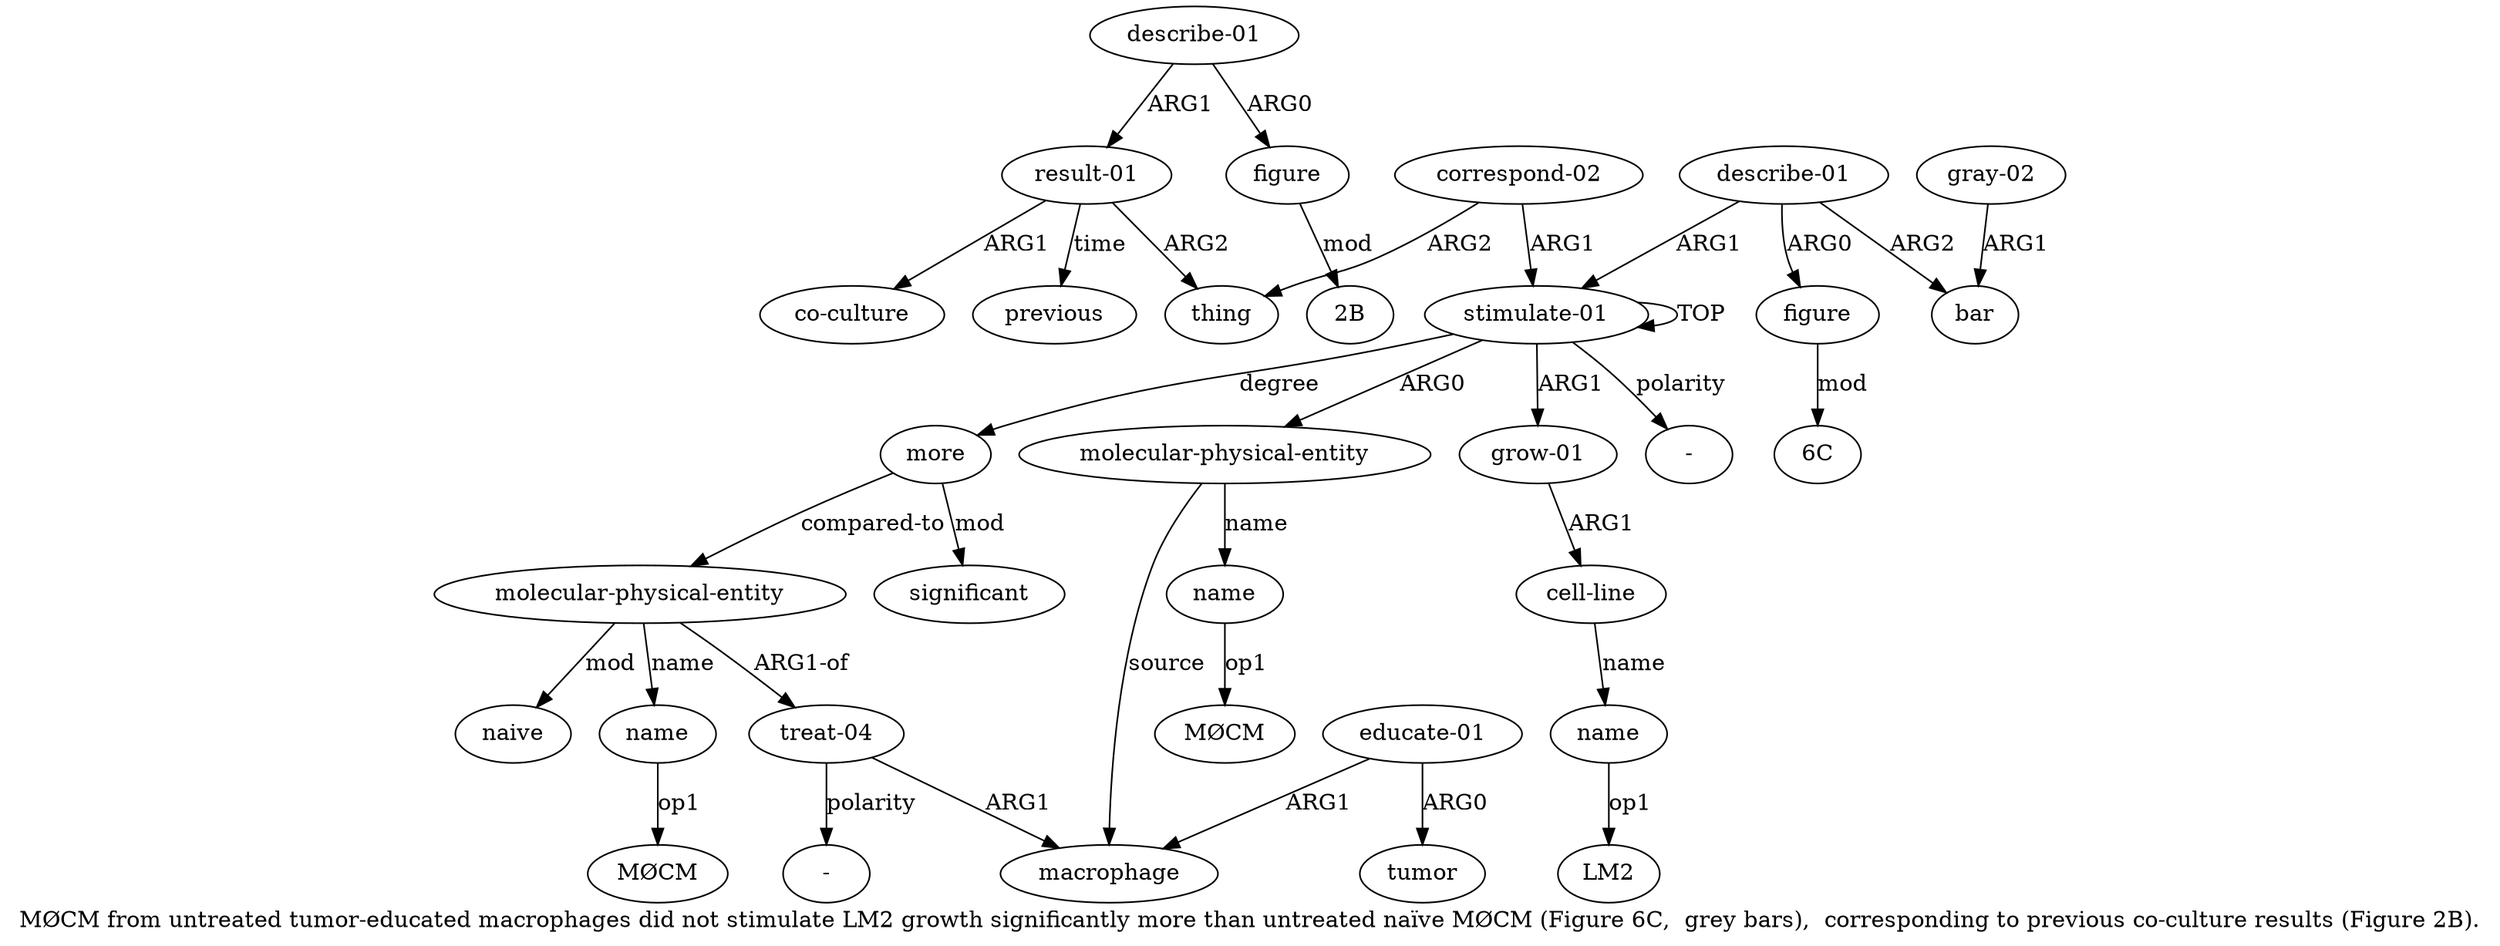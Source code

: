 digraph  {
	graph [label="MØCM from untreated tumor-educated macrophages did not stimulate LM2 growth significantly more than untreated naïve MØCM (Figure \
6C,  grey bars),  corresponding to previous co-culture results (Figure 2B)."];
	node [label="\N"];
	a20	 [color=black,
		gold_ind=20,
		gold_label=thing,
		label=thing,
		test_ind=20,
		test_label=thing];
	a21	 [color=black,
		gold_ind=21,
		gold_label="result-01",
		label="result-01",
		test_ind=21,
		test_label="result-01"];
	a21 -> a20 [key=0,
	color=black,
	gold_label=ARG2,
	label=ARG2,
	test_label=ARG2];
a22 [color=black,
	gold_ind=22,
	gold_label="co-culture",
	label="co-culture",
	test_ind=22,
	test_label="co-culture"];
a21 -> a22 [key=0,
color=black,
gold_label=ARG1,
label=ARG1,
test_label=ARG1];
a23 [color=black,
gold_ind=23,
gold_label=previous,
label=previous,
test_ind=23,
test_label=previous];
a21 -> a23 [key=0,
color=black,
gold_label=time,
label=time,
test_label=time];
a24 [color=black,
gold_ind=24,
gold_label="describe-01",
label="describe-01",
test_ind=24,
test_label="describe-01"];
a24 -> a21 [key=0,
color=black,
gold_label=ARG1,
label=ARG1,
test_label=ARG1];
a25 [color=black,
gold_ind=25,
gold_label=figure,
label=figure,
test_ind=25,
test_label=figure];
a24 -> a25 [key=0,
color=black,
gold_label=ARG0,
label=ARG0,
test_label=ARG0];
"a25 2B" [color=black,
gold_ind=-1,
gold_label="2B",
label="2B",
test_ind=-1,
test_label="2B"];
a25 -> "a25 2B" [key=0,
color=black,
gold_label=mod,
label=mod,
test_label=mod];
"a16 6C" [color=black,
gold_ind=-1,
gold_label="6C",
label="6C",
test_ind=-1,
test_label="6C"];
"a0 -" [color=black,
gold_ind=-1,
gold_label="-",
label="-",
test_ind=-1,
test_label="-"];
"a4 -" [color=black,
gold_ind=-1,
gold_label="-",
label="-",
test_ind=-1,
test_label="-"];
"a2 MØCM" [color=black,
gold_ind=-1,
gold_label=MØCM,
label=MØCM,
test_ind=-1,
test_label=MØCM];
"a9 LM2" [color=black,
gold_ind=-1,
gold_label=LM2,
label=LM2,
test_ind=-1,
test_label=LM2];
a15 [color=black,
gold_ind=15,
gold_label="describe-01",
label="describe-01",
test_ind=15,
test_label="describe-01"];
a17 [color=black,
gold_ind=17,
gold_label=bar,
label=bar,
test_ind=17,
test_label=bar];
a15 -> a17 [key=0,
color=black,
gold_label=ARG2,
label=ARG2,
test_label=ARG2];
a16 [color=black,
gold_ind=16,
gold_label=figure,
label=figure,
test_ind=16,
test_label=figure];
a15 -> a16 [key=0,
color=black,
gold_label=ARG0,
label=ARG0,
test_label=ARG0];
a0 [color=black,
gold_ind=0,
gold_label="stimulate-01",
label="stimulate-01",
test_ind=0,
test_label="stimulate-01"];
a15 -> a0 [key=0,
color=black,
gold_label=ARG1,
label=ARG1,
test_label=ARG1];
a14 [color=black,
gold_ind=14,
gold_label=naive,
label=naive,
test_ind=14,
test_label=naive];
a16 -> "a16 6C" [key=0,
color=black,
gold_label=mod,
label=mod,
test_label=mod];
a11 [color=black,
gold_ind=11,
gold_label=significant,
label=significant,
test_ind=11,
test_label=significant];
a10 [color=black,
gold_ind=10,
gold_label=more,
label=more,
test_ind=10,
test_label=more];
a10 -> a11 [key=0,
color=black,
gold_label=mod,
label=mod,
test_label=mod];
a12 [color=black,
gold_ind=12,
gold_label="molecular-physical-entity",
label="molecular-physical-entity",
test_ind=12,
test_label="molecular-physical-entity"];
a10 -> a12 [key=0,
color=black,
gold_label="compared-to",
label="compared-to",
test_label="compared-to"];
a13 [color=black,
gold_ind=13,
gold_label=name,
label=name,
test_ind=13,
test_label=name];
"a13 MØCM" [color=black,
gold_ind=-1,
gold_label=MØCM,
label=MØCM,
test_ind=-1,
test_label=MØCM];
a13 -> "a13 MØCM" [key=0,
color=black,
gold_label=op1,
label=op1,
test_label=op1];
a12 -> a14 [key=0,
color=black,
gold_label=mod,
label=mod,
test_label=mod];
a12 -> a13 [key=0,
color=black,
gold_label=name,
label=name,
test_label=name];
a4 [color=black,
gold_ind=4,
gold_label="treat-04",
label="treat-04",
test_ind=4,
test_label="treat-04"];
a12 -> a4 [key=0,
color=black,
gold_label="ARG1-of",
label="ARG1-of",
test_label="ARG1-of"];
a19 [color=black,
gold_ind=19,
gold_label="correspond-02",
label="correspond-02",
test_ind=19,
test_label="correspond-02"];
a19 -> a20 [key=0,
color=black,
gold_label=ARG2,
label=ARG2,
test_label=ARG2];
a19 -> a0 [key=0,
color=black,
gold_label=ARG1,
label=ARG1,
test_label=ARG1];
a18 [color=black,
gold_ind=18,
gold_label="gray-02",
label="gray-02",
test_ind=18,
test_label="gray-02"];
a18 -> a17 [key=0,
color=black,
gold_label=ARG1,
label=ARG1,
test_label=ARG1];
a1 [color=black,
gold_ind=1,
gold_label="molecular-physical-entity",
label="molecular-physical-entity",
test_ind=1,
test_label="molecular-physical-entity"];
a3 [color=black,
gold_ind=3,
gold_label=macrophage,
label=macrophage,
test_ind=3,
test_label=macrophage];
a1 -> a3 [key=0,
color=black,
gold_label=source,
label=source,
test_label=source];
a2 [color=black,
gold_ind=2,
gold_label=name,
label=name,
test_ind=2,
test_label=name];
a1 -> a2 [key=0,
color=black,
gold_label=name,
label=name,
test_label=name];
a0 -> "a0 -" [key=0,
color=black,
gold_label=polarity,
label=polarity,
test_label=polarity];
a0 -> a10 [key=0,
color=black,
gold_label=degree,
label=degree,
test_label=degree];
a0 -> a1 [key=0,
color=black,
gold_label=ARG0,
label=ARG0,
test_label=ARG0];
a0 -> a0 [key=0,
color=black,
gold_label=TOP,
label=TOP,
test_label=TOP];
a7 [color=black,
gold_ind=7,
gold_label="grow-01",
label="grow-01",
test_ind=7,
test_label="grow-01"];
a0 -> a7 [key=0,
color=black,
gold_label=ARG1,
label=ARG1,
test_label=ARG1];
a2 -> "a2 MØCM" [key=0,
color=black,
gold_label=op1,
label=op1,
test_label=op1];
a5 [color=black,
gold_ind=5,
gold_label="educate-01",
label="educate-01",
test_ind=5,
test_label="educate-01"];
a5 -> a3 [key=0,
color=black,
gold_label=ARG1,
label=ARG1,
test_label=ARG1];
a6 [color=black,
gold_ind=6,
gold_label=tumor,
label=tumor,
test_ind=6,
test_label=tumor];
a5 -> a6 [key=0,
color=black,
gold_label=ARG0,
label=ARG0,
test_label=ARG0];
a4 -> "a4 -" [key=0,
color=black,
gold_label=polarity,
label=polarity,
test_label=polarity];
a4 -> a3 [key=0,
color=black,
gold_label=ARG1,
label=ARG1,
test_label=ARG1];
a8 [color=black,
gold_ind=8,
gold_label="cell-line",
label="cell-line",
test_ind=8,
test_label="cell-line"];
a7 -> a8 [key=0,
color=black,
gold_label=ARG1,
label=ARG1,
test_label=ARG1];
a9 [color=black,
gold_ind=9,
gold_label=name,
label=name,
test_ind=9,
test_label=name];
a9 -> "a9 LM2" [key=0,
color=black,
gold_label=op1,
label=op1,
test_label=op1];
a8 -> a9 [key=0,
color=black,
gold_label=name,
label=name,
test_label=name];
}
